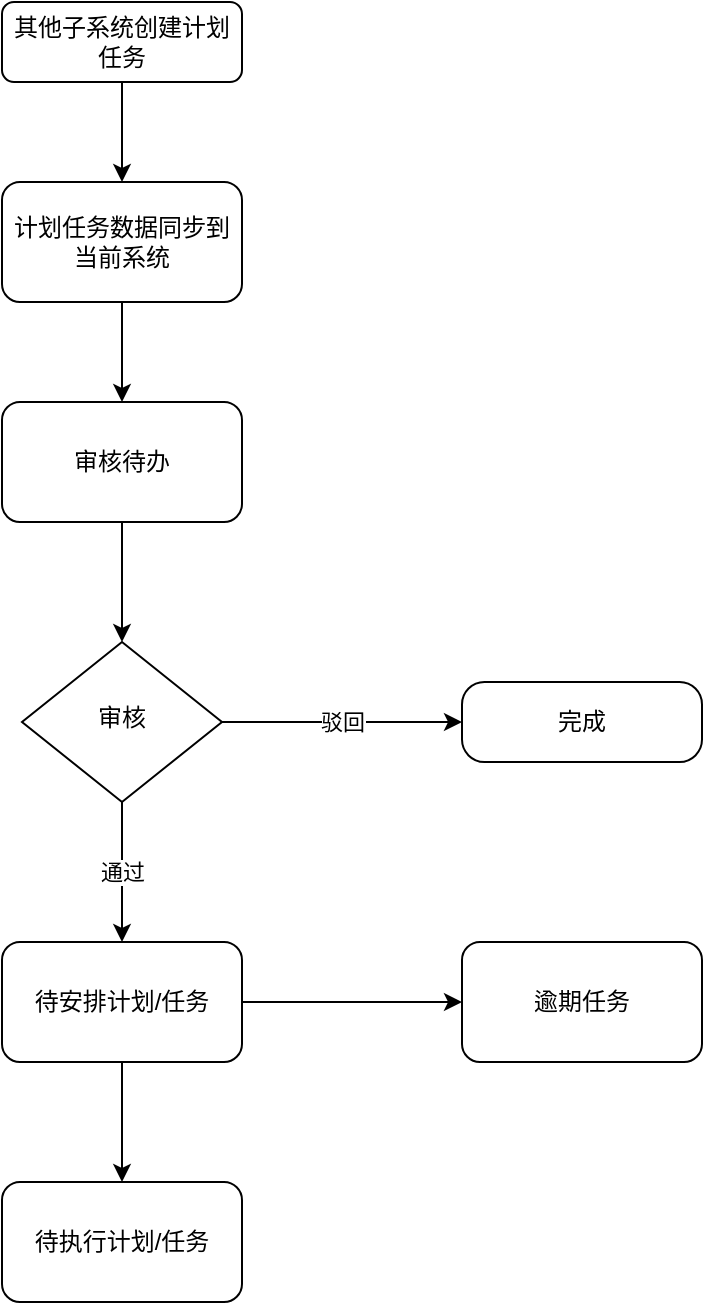 <mxfile version="15.3.0" type="github">
  <diagram id="C5RBs43oDa-KdzZeNtuy" name="Page-1">
    <mxGraphModel dx="1422" dy="794" grid="1" gridSize="10" guides="1" tooltips="1" connect="1" arrows="1" fold="1" page="1" pageScale="1" pageWidth="827" pageHeight="1169" math="0" shadow="0">
      <root>
        <mxCell id="WIyWlLk6GJQsqaUBKTNV-0" />
        <mxCell id="WIyWlLk6GJQsqaUBKTNV-1" parent="WIyWlLk6GJQsqaUBKTNV-0" />
        <mxCell id="vYEsIYtUzdd2mIneldzr-2" value="" style="edgeStyle=orthogonalEdgeStyle;rounded=0;orthogonalLoop=1;jettySize=auto;html=1;" edge="1" parent="WIyWlLk6GJQsqaUBKTNV-1" source="WIyWlLk6GJQsqaUBKTNV-3" target="vYEsIYtUzdd2mIneldzr-1">
          <mxGeometry relative="1" as="geometry" />
        </mxCell>
        <mxCell id="WIyWlLk6GJQsqaUBKTNV-3" value="其他子系统创建计划任务" style="rounded=1;whiteSpace=wrap;html=1;fontSize=12;glass=0;strokeWidth=1;shadow=0;" parent="WIyWlLk6GJQsqaUBKTNV-1" vertex="1">
          <mxGeometry x="160" y="30" width="120" height="40" as="geometry" />
        </mxCell>
        <mxCell id="WIyWlLk6GJQsqaUBKTNV-7" value="完成" style="rounded=1;whiteSpace=wrap;html=1;fontSize=12;glass=0;strokeWidth=1;shadow=0;arcSize=28;" parent="WIyWlLk6GJQsqaUBKTNV-1" vertex="1">
          <mxGeometry x="390" y="370" width="120" height="40" as="geometry" />
        </mxCell>
        <mxCell id="vYEsIYtUzdd2mIneldzr-19" value="驳回" style="edgeStyle=orthogonalEdgeStyle;rounded=0;orthogonalLoop=1;jettySize=auto;html=1;entryX=0;entryY=0.5;entryDx=0;entryDy=0;" edge="1" parent="WIyWlLk6GJQsqaUBKTNV-1" source="WIyWlLk6GJQsqaUBKTNV-10" target="WIyWlLk6GJQsqaUBKTNV-7">
          <mxGeometry relative="1" as="geometry" />
        </mxCell>
        <mxCell id="vYEsIYtUzdd2mIneldzr-24" value="通过" style="edgeStyle=orthogonalEdgeStyle;rounded=0;orthogonalLoop=1;jettySize=auto;html=1;exitX=0.5;exitY=1;exitDx=0;exitDy=0;entryX=0.5;entryY=0;entryDx=0;entryDy=0;" edge="1" parent="WIyWlLk6GJQsqaUBKTNV-1" source="WIyWlLk6GJQsqaUBKTNV-10" target="vYEsIYtUzdd2mIneldzr-21">
          <mxGeometry relative="1" as="geometry" />
        </mxCell>
        <mxCell id="WIyWlLk6GJQsqaUBKTNV-10" value="审核" style="rhombus;whiteSpace=wrap;html=1;shadow=0;fontFamily=Helvetica;fontSize=12;align=center;strokeWidth=1;spacing=6;spacingTop=-4;" parent="WIyWlLk6GJQsqaUBKTNV-1" vertex="1">
          <mxGeometry x="170" y="350" width="100" height="80" as="geometry" />
        </mxCell>
        <mxCell id="vYEsIYtUzdd2mIneldzr-17" style="edgeStyle=orthogonalEdgeStyle;rounded=0;orthogonalLoop=1;jettySize=auto;html=1;" edge="1" parent="WIyWlLk6GJQsqaUBKTNV-1" source="vYEsIYtUzdd2mIneldzr-1" target="vYEsIYtUzdd2mIneldzr-13">
          <mxGeometry relative="1" as="geometry" />
        </mxCell>
        <mxCell id="vYEsIYtUzdd2mIneldzr-1" value="计划任务数据同步到当前系统" style="whiteSpace=wrap;html=1;rounded=1;shadow=0;strokeWidth=1;glass=0;" vertex="1" parent="WIyWlLk6GJQsqaUBKTNV-1">
          <mxGeometry x="160" y="120" width="120" height="60" as="geometry" />
        </mxCell>
        <mxCell id="vYEsIYtUzdd2mIneldzr-18" style="edgeStyle=orthogonalEdgeStyle;rounded=0;orthogonalLoop=1;jettySize=auto;html=1;entryX=0.5;entryY=0;entryDx=0;entryDy=0;" edge="1" parent="WIyWlLk6GJQsqaUBKTNV-1" source="vYEsIYtUzdd2mIneldzr-13" target="WIyWlLk6GJQsqaUBKTNV-10">
          <mxGeometry relative="1" as="geometry" />
        </mxCell>
        <mxCell id="vYEsIYtUzdd2mIneldzr-13" value="审核待办" style="rounded=1;whiteSpace=wrap;html=1;" vertex="1" parent="WIyWlLk6GJQsqaUBKTNV-1">
          <mxGeometry x="160" y="230" width="120" height="60" as="geometry" />
        </mxCell>
        <mxCell id="vYEsIYtUzdd2mIneldzr-36" value="" style="edgeStyle=orthogonalEdgeStyle;rounded=0;orthogonalLoop=1;jettySize=auto;html=1;" edge="1" parent="WIyWlLk6GJQsqaUBKTNV-1" source="vYEsIYtUzdd2mIneldzr-21" target="vYEsIYtUzdd2mIneldzr-35">
          <mxGeometry relative="1" as="geometry" />
        </mxCell>
        <mxCell id="vYEsIYtUzdd2mIneldzr-38" value="" style="edgeStyle=orthogonalEdgeStyle;rounded=0;orthogonalLoop=1;jettySize=auto;html=1;" edge="1" parent="WIyWlLk6GJQsqaUBKTNV-1" source="vYEsIYtUzdd2mIneldzr-21" target="vYEsIYtUzdd2mIneldzr-37">
          <mxGeometry relative="1" as="geometry" />
        </mxCell>
        <mxCell id="vYEsIYtUzdd2mIneldzr-21" value="待安排计划/任务" style="rounded=1;whiteSpace=wrap;html=1;" vertex="1" parent="WIyWlLk6GJQsqaUBKTNV-1">
          <mxGeometry x="160" y="500" width="120" height="60" as="geometry" />
        </mxCell>
        <mxCell id="vYEsIYtUzdd2mIneldzr-35" value="&lt;span&gt;待执行计划/任务&lt;/span&gt;" style="whiteSpace=wrap;html=1;rounded=1;" vertex="1" parent="WIyWlLk6GJQsqaUBKTNV-1">
          <mxGeometry x="160" y="620" width="120" height="60" as="geometry" />
        </mxCell>
        <mxCell id="vYEsIYtUzdd2mIneldzr-37" value="逾期任务" style="whiteSpace=wrap;html=1;rounded=1;" vertex="1" parent="WIyWlLk6GJQsqaUBKTNV-1">
          <mxGeometry x="390" y="500" width="120" height="60" as="geometry" />
        </mxCell>
      </root>
    </mxGraphModel>
  </diagram>
</mxfile>
